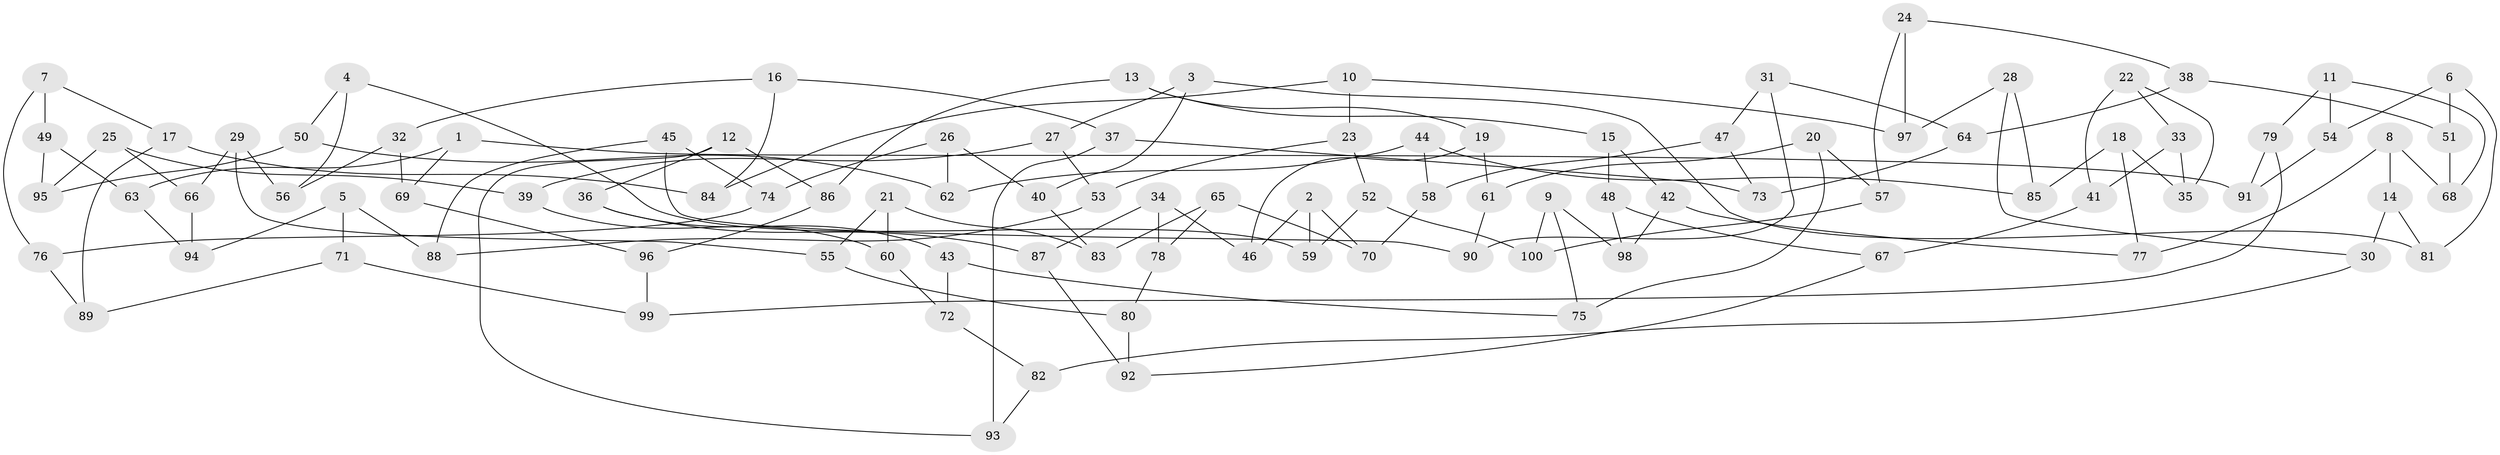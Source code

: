 // Generated by graph-tools (version 1.1) at 2025/39/02/21/25 10:39:00]
// undirected, 100 vertices, 150 edges
graph export_dot {
graph [start="1"]
  node [color=gray90,style=filled];
  1;
  2;
  3;
  4;
  5;
  6;
  7;
  8;
  9;
  10;
  11;
  12;
  13;
  14;
  15;
  16;
  17;
  18;
  19;
  20;
  21;
  22;
  23;
  24;
  25;
  26;
  27;
  28;
  29;
  30;
  31;
  32;
  33;
  34;
  35;
  36;
  37;
  38;
  39;
  40;
  41;
  42;
  43;
  44;
  45;
  46;
  47;
  48;
  49;
  50;
  51;
  52;
  53;
  54;
  55;
  56;
  57;
  58;
  59;
  60;
  61;
  62;
  63;
  64;
  65;
  66;
  67;
  68;
  69;
  70;
  71;
  72;
  73;
  74;
  75;
  76;
  77;
  78;
  79;
  80;
  81;
  82;
  83;
  84;
  85;
  86;
  87;
  88;
  89;
  90;
  91;
  92;
  93;
  94;
  95;
  96;
  97;
  98;
  99;
  100;
  1 -- 63;
  1 -- 91;
  1 -- 69;
  2 -- 59;
  2 -- 46;
  2 -- 70;
  3 -- 81;
  3 -- 27;
  3 -- 40;
  4 -- 56;
  4 -- 59;
  4 -- 50;
  5 -- 71;
  5 -- 88;
  5 -- 94;
  6 -- 54;
  6 -- 51;
  6 -- 81;
  7 -- 17;
  7 -- 49;
  7 -- 76;
  8 -- 77;
  8 -- 68;
  8 -- 14;
  9 -- 75;
  9 -- 100;
  9 -- 98;
  10 -- 23;
  10 -- 84;
  10 -- 97;
  11 -- 54;
  11 -- 68;
  11 -- 79;
  12 -- 86;
  12 -- 93;
  12 -- 36;
  13 -- 19;
  13 -- 86;
  13 -- 15;
  14 -- 81;
  14 -- 30;
  15 -- 48;
  15 -- 42;
  16 -- 37;
  16 -- 84;
  16 -- 32;
  17 -- 84;
  17 -- 89;
  18 -- 35;
  18 -- 85;
  18 -- 77;
  19 -- 61;
  19 -- 46;
  20 -- 57;
  20 -- 61;
  20 -- 75;
  21 -- 83;
  21 -- 55;
  21 -- 60;
  22 -- 35;
  22 -- 33;
  22 -- 41;
  23 -- 52;
  23 -- 53;
  24 -- 57;
  24 -- 97;
  24 -- 38;
  25 -- 95;
  25 -- 39;
  25 -- 66;
  26 -- 74;
  26 -- 40;
  26 -- 62;
  27 -- 53;
  27 -- 39;
  28 -- 30;
  28 -- 97;
  28 -- 85;
  29 -- 56;
  29 -- 55;
  29 -- 66;
  30 -- 82;
  31 -- 64;
  31 -- 90;
  31 -- 47;
  32 -- 56;
  32 -- 69;
  33 -- 41;
  33 -- 35;
  34 -- 46;
  34 -- 78;
  34 -- 87;
  36 -- 43;
  36 -- 87;
  37 -- 73;
  37 -- 93;
  38 -- 51;
  38 -- 64;
  39 -- 60;
  40 -- 83;
  41 -- 67;
  42 -- 98;
  42 -- 77;
  43 -- 75;
  43 -- 72;
  44 -- 85;
  44 -- 58;
  44 -- 62;
  45 -- 88;
  45 -- 74;
  45 -- 90;
  47 -- 58;
  47 -- 73;
  48 -- 67;
  48 -- 98;
  49 -- 95;
  49 -- 63;
  50 -- 62;
  50 -- 95;
  51 -- 68;
  52 -- 59;
  52 -- 100;
  53 -- 88;
  54 -- 91;
  55 -- 80;
  57 -- 100;
  58 -- 70;
  60 -- 72;
  61 -- 90;
  63 -- 94;
  64 -- 73;
  65 -- 78;
  65 -- 83;
  65 -- 70;
  66 -- 94;
  67 -- 92;
  69 -- 96;
  71 -- 89;
  71 -- 99;
  72 -- 82;
  74 -- 76;
  76 -- 89;
  78 -- 80;
  79 -- 99;
  79 -- 91;
  80 -- 92;
  82 -- 93;
  86 -- 96;
  87 -- 92;
  96 -- 99;
}
